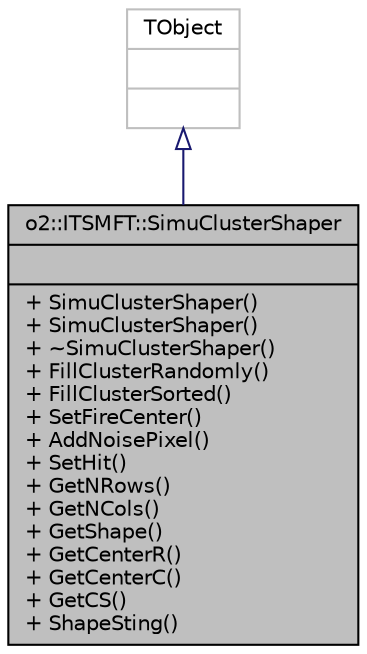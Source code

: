 digraph "o2::ITSMFT::SimuClusterShaper"
{
 // INTERACTIVE_SVG=YES
  bgcolor="transparent";
  edge [fontname="Helvetica",fontsize="10",labelfontname="Helvetica",labelfontsize="10"];
  node [fontname="Helvetica",fontsize="10",shape=record];
  Node1 [label="{o2::ITSMFT::SimuClusterShaper\n||+ SimuClusterShaper()\l+ SimuClusterShaper()\l+ ~SimuClusterShaper()\l+ FillClusterRandomly()\l+ FillClusterSorted()\l+ SetFireCenter()\l+ AddNoisePixel()\l+ SetHit()\l+ GetNRows()\l+ GetNCols()\l+ GetShape()\l+ GetCenterR()\l+ GetCenterC()\l+ GetCS()\l+ ShapeSting()\l}",height=0.2,width=0.4,color="black", fillcolor="grey75", style="filled" fontcolor="black"];
  Node2 -> Node1 [dir="back",color="midnightblue",fontsize="10",style="solid",arrowtail="onormal",fontname="Helvetica"];
  Node2 [label="{TObject\n||}",height=0.2,width=0.4,color="grey75"];
}

